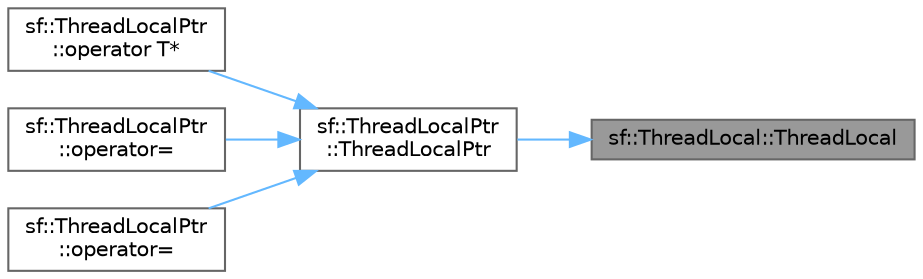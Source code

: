 digraph "sf::ThreadLocal::ThreadLocal"
{
 // LATEX_PDF_SIZE
  bgcolor="transparent";
  edge [fontname=Helvetica,fontsize=10,labelfontname=Helvetica,labelfontsize=10];
  node [fontname=Helvetica,fontsize=10,shape=box,height=0.2,width=0.4];
  rankdir="RL";
  Node1 [id="Node000001",label="sf::ThreadLocal::ThreadLocal",height=0.2,width=0.4,color="gray40", fillcolor="grey60", style="filled", fontcolor="black",tooltip="Default constructor."];
  Node1 -> Node2 [id="edge1_Node000001_Node000002",dir="back",color="steelblue1",style="solid",tooltip=" "];
  Node2 [id="Node000002",label="sf::ThreadLocalPtr\l::ThreadLocalPtr",height=0.2,width=0.4,color="grey40", fillcolor="white", style="filled",URL="$classsf_1_1_thread_local_ptr.html#a8c678211d7828d2a8c41cb534422d649",tooltip="Default constructor."];
  Node2 -> Node3 [id="edge2_Node000002_Node000003",dir="back",color="steelblue1",style="solid",tooltip=" "];
  Node3 [id="Node000003",label="sf::ThreadLocalPtr\l::operator T*",height=0.2,width=0.4,color="grey40", fillcolor="white", style="filled",URL="$classsf_1_1_thread_local_ptr.html#a81ca089ae5cda72c7470ca93041c3cb2",tooltip="Conversion operator to implicitly convert the pointer to its raw pointer type (T*)"];
  Node2 -> Node4 [id="edge3_Node000002_Node000004",dir="back",color="steelblue1",style="solid",tooltip=" "];
  Node4 [id="Node000004",label="sf::ThreadLocalPtr\l::operator=",height=0.2,width=0.4,color="grey40", fillcolor="white", style="filled",URL="$classsf_1_1_thread_local_ptr.html#a6792a6a808af06f0d13e3ceecf2fc947",tooltip="Assignment operator for a ThreadLocalPtr parameter."];
  Node2 -> Node5 [id="edge4_Node000002_Node000005",dir="back",color="steelblue1",style="solid",tooltip=" "];
  Node5 [id="Node000005",label="sf::ThreadLocalPtr\l::operator=",height=0.2,width=0.4,color="grey40", fillcolor="white", style="filled",URL="$classsf_1_1_thread_local_ptr.html#a14dcf1cdf5f6b3bcdd633014b2b671f5",tooltip="Assignment operator for a raw pointer parameter."];
}
